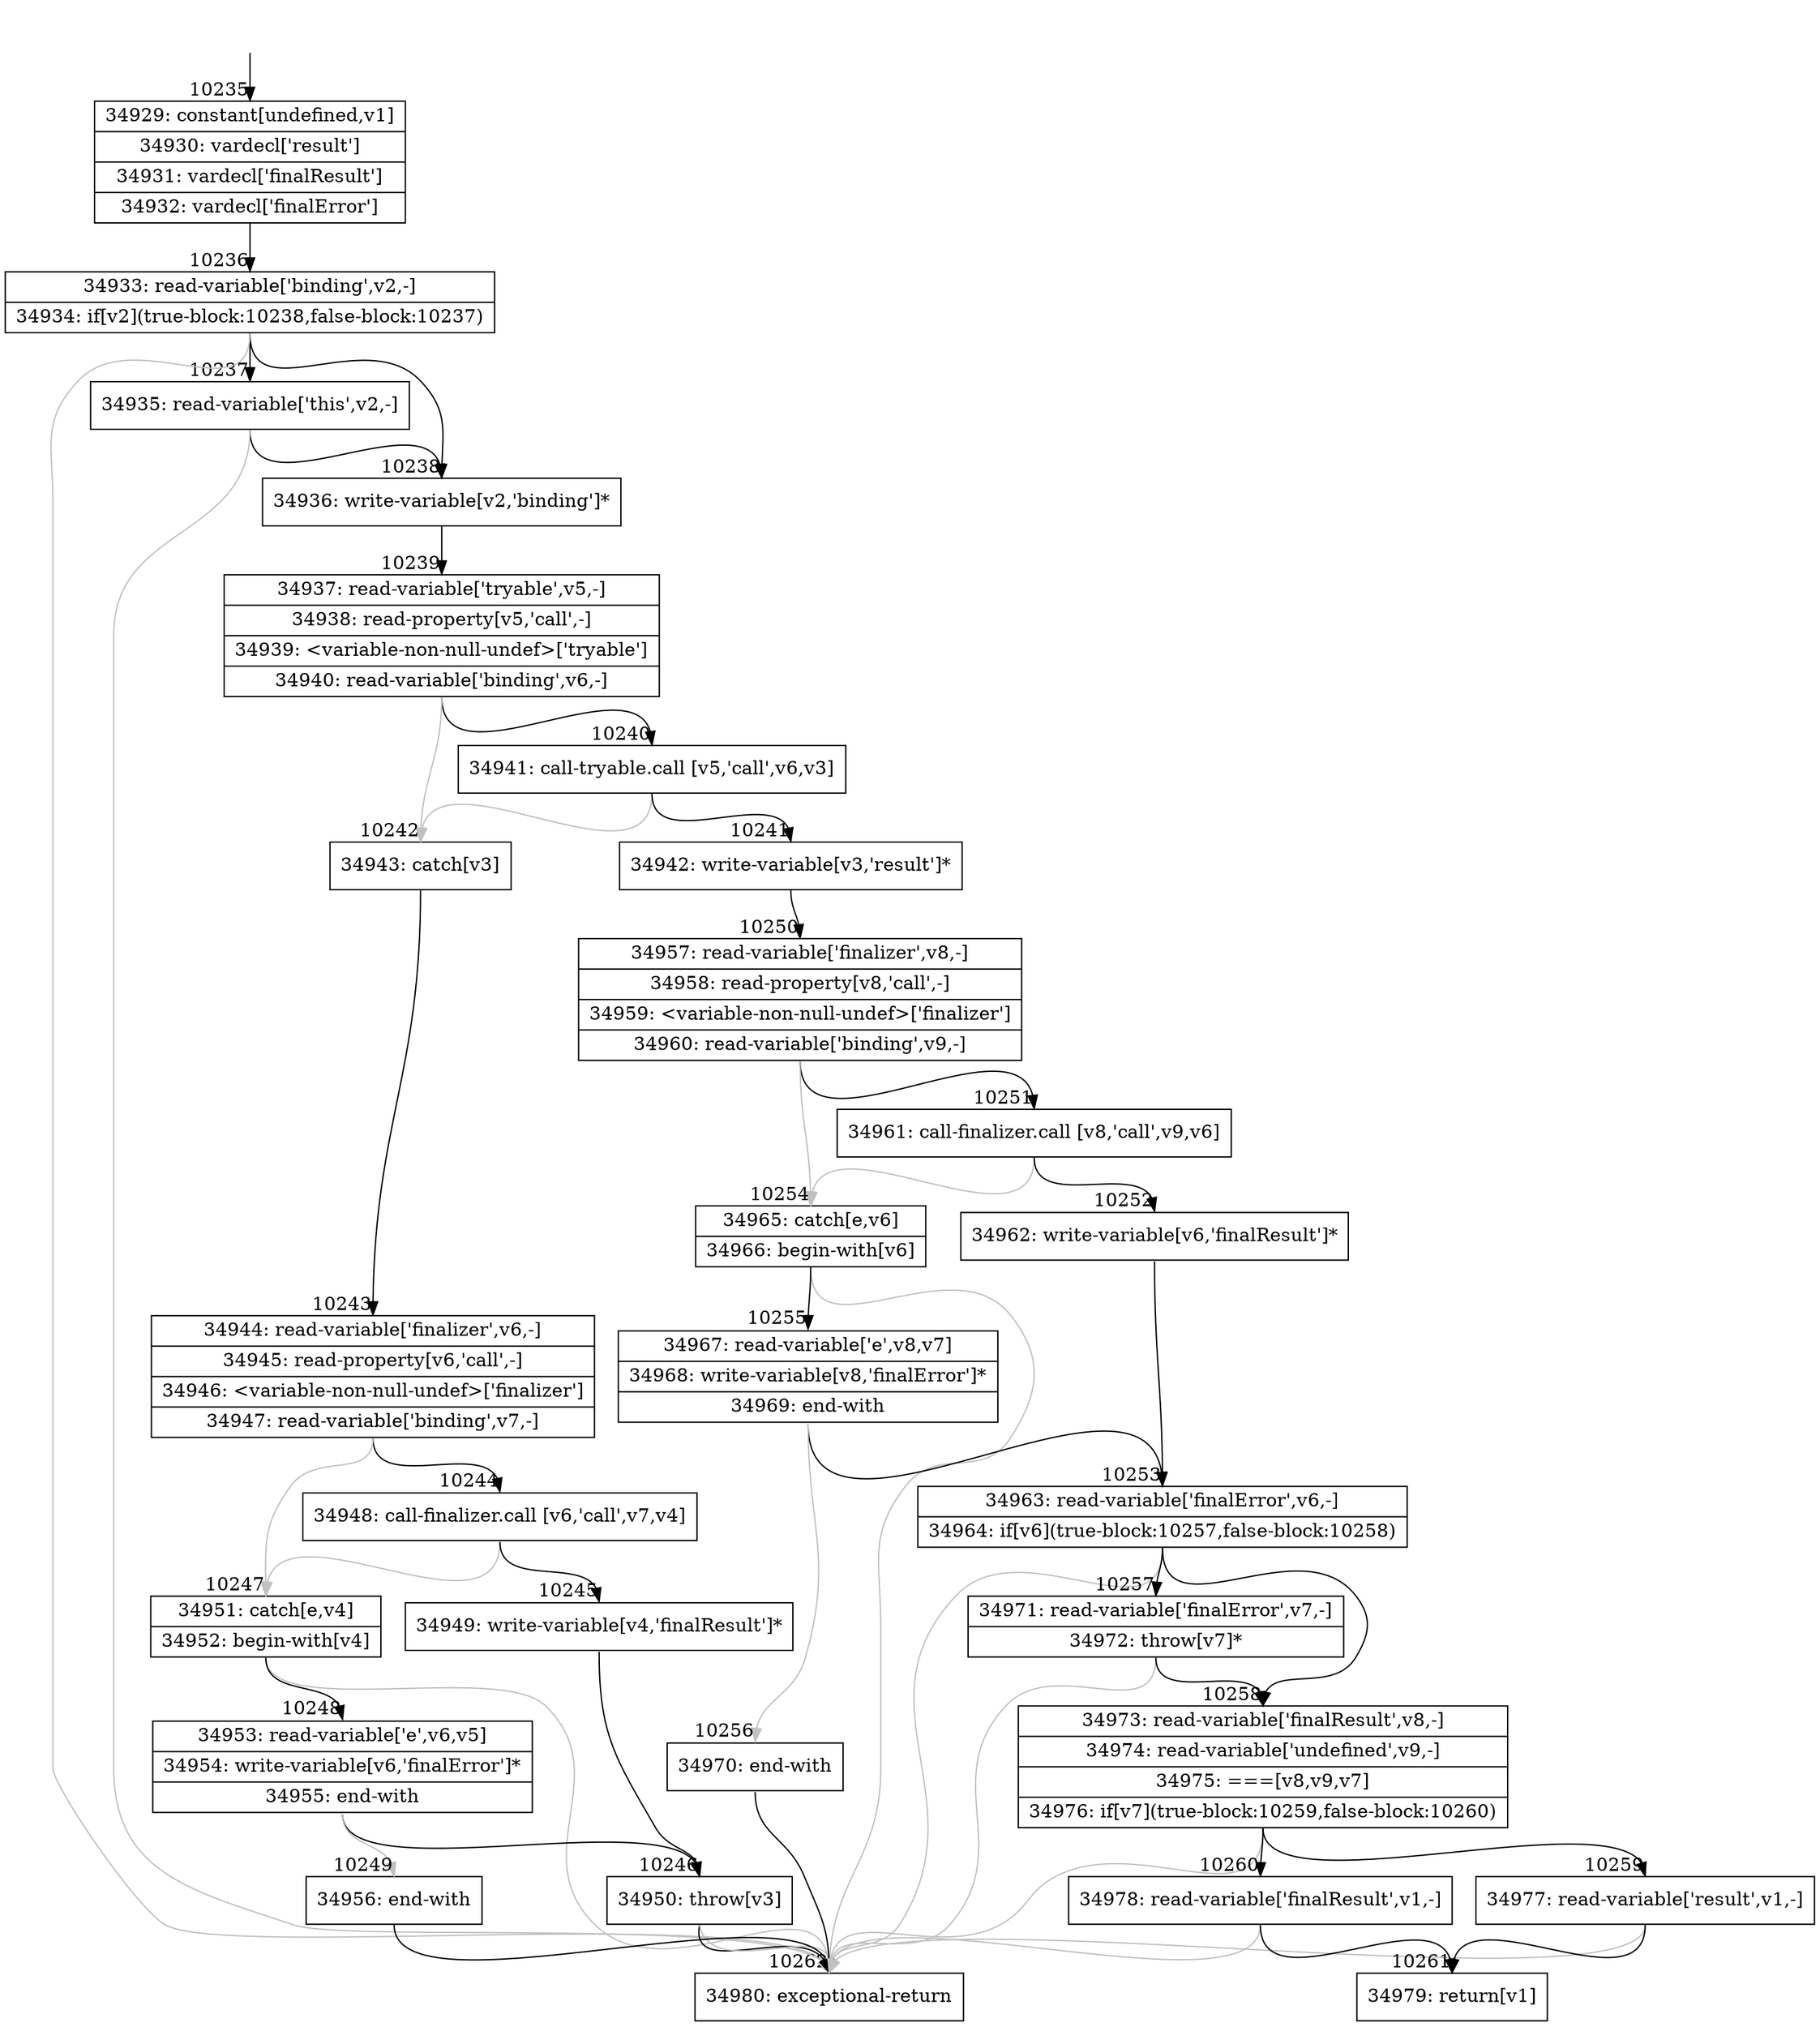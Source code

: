 digraph {
rankdir="TD"
BB_entry874[shape=none,label=""];
BB_entry874 -> BB10235 [tailport=s, headport=n, headlabel="    10235"]
BB10235 [shape=record label="{34929: constant[undefined,v1]|34930: vardecl['result']|34931: vardecl['finalResult']|34932: vardecl['finalError']}" ] 
BB10235 -> BB10236 [tailport=s, headport=n, headlabel="      10236"]
BB10236 [shape=record label="{34933: read-variable['binding',v2,-]|34934: if[v2](true-block:10238,false-block:10237)}" ] 
BB10236 -> BB10238 [tailport=s, headport=n, headlabel="      10238"]
BB10236 -> BB10237 [tailport=s, headport=n, headlabel="      10237"]
BB10236 -> BB10262 [tailport=s, headport=n, color=gray, headlabel="      10262"]
BB10237 [shape=record label="{34935: read-variable['this',v2,-]}" ] 
BB10237 -> BB10238 [tailport=s, headport=n]
BB10237 -> BB10262 [tailport=s, headport=n, color=gray]
BB10238 [shape=record label="{34936: write-variable[v2,'binding']*}" ] 
BB10238 -> BB10239 [tailport=s, headport=n, headlabel="      10239"]
BB10239 [shape=record label="{34937: read-variable['tryable',v5,-]|34938: read-property[v5,'call',-]|34939: \<variable-non-null-undef\>['tryable']|34940: read-variable['binding',v6,-]}" ] 
BB10239 -> BB10240 [tailport=s, headport=n, headlabel="      10240"]
BB10239 -> BB10242 [tailport=s, headport=n, color=gray, headlabel="      10242"]
BB10240 [shape=record label="{34941: call-tryable.call [v5,'call',v6,v3]}" ] 
BB10240 -> BB10241 [tailport=s, headport=n, headlabel="      10241"]
BB10240 -> BB10242 [tailport=s, headport=n, color=gray]
BB10241 [shape=record label="{34942: write-variable[v3,'result']*}" ] 
BB10241 -> BB10250 [tailport=s, headport=n, headlabel="      10250"]
BB10242 [shape=record label="{34943: catch[v3]}" ] 
BB10242 -> BB10243 [tailport=s, headport=n, headlabel="      10243"]
BB10243 [shape=record label="{34944: read-variable['finalizer',v6,-]|34945: read-property[v6,'call',-]|34946: \<variable-non-null-undef\>['finalizer']|34947: read-variable['binding',v7,-]}" ] 
BB10243 -> BB10244 [tailport=s, headport=n, headlabel="      10244"]
BB10243 -> BB10247 [tailport=s, headport=n, color=gray, headlabel="      10247"]
BB10244 [shape=record label="{34948: call-finalizer.call [v6,'call',v7,v4]}" ] 
BB10244 -> BB10245 [tailport=s, headport=n, headlabel="      10245"]
BB10244 -> BB10247 [tailport=s, headport=n, color=gray]
BB10245 [shape=record label="{34949: write-variable[v4,'finalResult']*}" ] 
BB10245 -> BB10246 [tailport=s, headport=n, headlabel="      10246"]
BB10246 [shape=record label="{34950: throw[v3]}" ] 
BB10246 -> BB10262 [tailport=s, headport=n]
BB10246 -> BB10262 [tailport=s, headport=n, color=gray]
BB10247 [shape=record label="{34951: catch[e,v4]|34952: begin-with[v4]}" ] 
BB10247 -> BB10248 [tailport=s, headport=n, headlabel="      10248"]
BB10247 -> BB10262 [tailport=s, headport=n, color=gray]
BB10248 [shape=record label="{34953: read-variable['e',v6,v5]|34954: write-variable[v6,'finalError']*|34955: end-with}" ] 
BB10248 -> BB10246 [tailport=s, headport=n]
BB10248 -> BB10249 [tailport=s, headport=n, color=gray, headlabel="      10249"]
BB10249 [shape=record label="{34956: end-with}" ] 
BB10249 -> BB10262 [tailport=s, headport=n]
BB10250 [shape=record label="{34957: read-variable['finalizer',v8,-]|34958: read-property[v8,'call',-]|34959: \<variable-non-null-undef\>['finalizer']|34960: read-variable['binding',v9,-]}" ] 
BB10250 -> BB10251 [tailport=s, headport=n, headlabel="      10251"]
BB10250 -> BB10254 [tailport=s, headport=n, color=gray, headlabel="      10254"]
BB10251 [shape=record label="{34961: call-finalizer.call [v8,'call',v9,v6]}" ] 
BB10251 -> BB10252 [tailport=s, headport=n, headlabel="      10252"]
BB10251 -> BB10254 [tailport=s, headport=n, color=gray]
BB10252 [shape=record label="{34962: write-variable[v6,'finalResult']*}" ] 
BB10252 -> BB10253 [tailport=s, headport=n, headlabel="      10253"]
BB10253 [shape=record label="{34963: read-variable['finalError',v6,-]|34964: if[v6](true-block:10257,false-block:10258)}" ] 
BB10253 -> BB10257 [tailport=s, headport=n, headlabel="      10257"]
BB10253 -> BB10258 [tailport=s, headport=n, headlabel="      10258"]
BB10253 -> BB10262 [tailport=s, headport=n, color=gray]
BB10254 [shape=record label="{34965: catch[e,v6]|34966: begin-with[v6]}" ] 
BB10254 -> BB10255 [tailport=s, headport=n, headlabel="      10255"]
BB10254 -> BB10262 [tailport=s, headport=n, color=gray]
BB10255 [shape=record label="{34967: read-variable['e',v8,v7]|34968: write-variable[v8,'finalError']*|34969: end-with}" ] 
BB10255 -> BB10253 [tailport=s, headport=n]
BB10255 -> BB10256 [tailport=s, headport=n, color=gray, headlabel="      10256"]
BB10256 [shape=record label="{34970: end-with}" ] 
BB10256 -> BB10262 [tailport=s, headport=n]
BB10257 [shape=record label="{34971: read-variable['finalError',v7,-]|34972: throw[v7]*}" ] 
BB10257 -> BB10258 [tailport=s, headport=n]
BB10257 -> BB10262 [tailport=s, headport=n, color=gray]
BB10258 [shape=record label="{34973: read-variable['finalResult',v8,-]|34974: read-variable['undefined',v9,-]|34975: ===[v8,v9,v7]|34976: if[v7](true-block:10259,false-block:10260)}" ] 
BB10258 -> BB10259 [tailport=s, headport=n, headlabel="      10259"]
BB10258 -> BB10260 [tailport=s, headport=n, headlabel="      10260"]
BB10258 -> BB10262 [tailport=s, headport=n, color=gray]
BB10259 [shape=record label="{34977: read-variable['result',v1,-]}" ] 
BB10259 -> BB10261 [tailport=s, headport=n, headlabel="      10261"]
BB10259 -> BB10262 [tailport=s, headport=n, color=gray]
BB10260 [shape=record label="{34978: read-variable['finalResult',v1,-]}" ] 
BB10260 -> BB10261 [tailport=s, headport=n]
BB10260 -> BB10262 [tailport=s, headport=n, color=gray]
BB10261 [shape=record label="{34979: return[v1]}" ] 
BB10262 [shape=record label="{34980: exceptional-return}" ] 
//#$~ 18491
}
